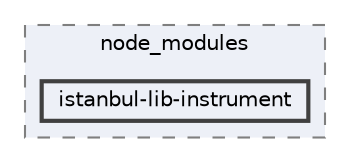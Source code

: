 digraph "pkiclassroomrescheduler/src/main/frontend/node_modules/istanbul-lib-instrument"
{
 // LATEX_PDF_SIZE
  bgcolor="transparent";
  edge [fontname=Helvetica,fontsize=10,labelfontname=Helvetica,labelfontsize=10];
  node [fontname=Helvetica,fontsize=10,shape=box,height=0.2,width=0.4];
  compound=true
  subgraph clusterdir_72953eda66ccb3a2722c28e1c3e6c23b {
    graph [ bgcolor="#edf0f7", pencolor="grey50", label="node_modules", fontname=Helvetica,fontsize=10 style="filled,dashed", URL="dir_72953eda66ccb3a2722c28e1c3e6c23b.html",tooltip=""]
  dir_608f73927f0b3a67ee61aa500acdc782 [label="istanbul-lib-instrument", fillcolor="#edf0f7", color="grey25", style="filled,bold", URL="dir_608f73927f0b3a67ee61aa500acdc782.html",tooltip=""];
  }
}
